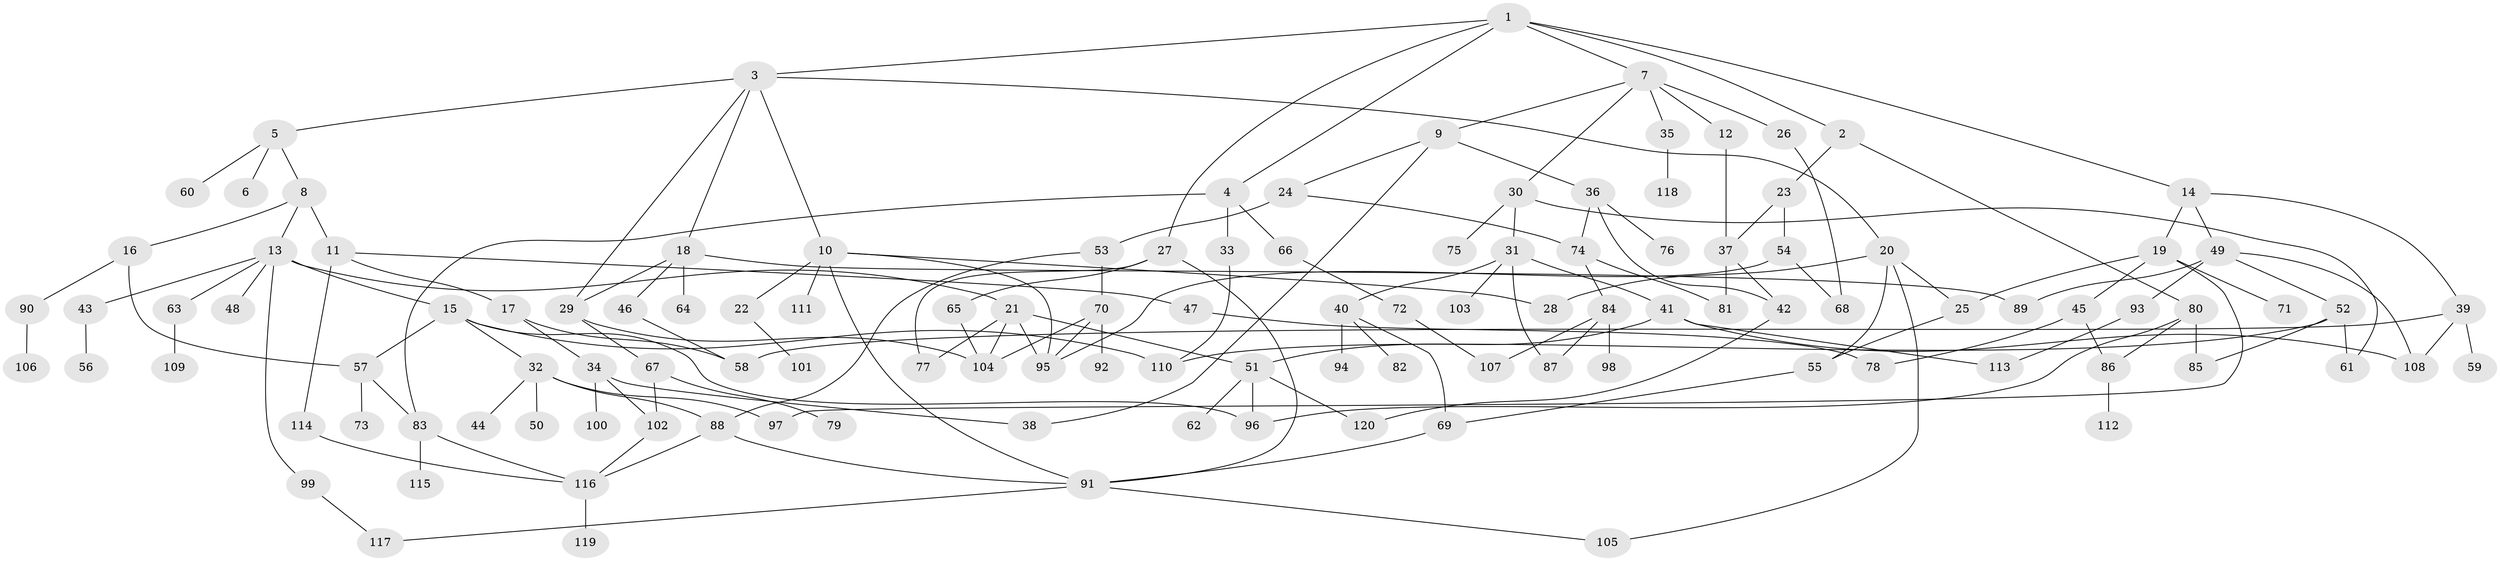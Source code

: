 // coarse degree distribution, {9: 0.020833333333333332, 7: 0.0625, 4: 0.20833333333333334, 2: 0.16666666666666666, 5: 0.1875, 6: 0.041666666666666664, 1: 0.125, 3: 0.1875}
// Generated by graph-tools (version 1.1) at 2025/36/03/04/25 23:36:10]
// undirected, 120 vertices, 168 edges
graph export_dot {
  node [color=gray90,style=filled];
  1;
  2;
  3;
  4;
  5;
  6;
  7;
  8;
  9;
  10;
  11;
  12;
  13;
  14;
  15;
  16;
  17;
  18;
  19;
  20;
  21;
  22;
  23;
  24;
  25;
  26;
  27;
  28;
  29;
  30;
  31;
  32;
  33;
  34;
  35;
  36;
  37;
  38;
  39;
  40;
  41;
  42;
  43;
  44;
  45;
  46;
  47;
  48;
  49;
  50;
  51;
  52;
  53;
  54;
  55;
  56;
  57;
  58;
  59;
  60;
  61;
  62;
  63;
  64;
  65;
  66;
  67;
  68;
  69;
  70;
  71;
  72;
  73;
  74;
  75;
  76;
  77;
  78;
  79;
  80;
  81;
  82;
  83;
  84;
  85;
  86;
  87;
  88;
  89;
  90;
  91;
  92;
  93;
  94;
  95;
  96;
  97;
  98;
  99;
  100;
  101;
  102;
  103;
  104;
  105;
  106;
  107;
  108;
  109;
  110;
  111;
  112;
  113;
  114;
  115;
  116;
  117;
  118;
  119;
  120;
  1 -- 2;
  1 -- 3;
  1 -- 4;
  1 -- 7;
  1 -- 14;
  1 -- 27;
  2 -- 23;
  2 -- 80;
  3 -- 5;
  3 -- 10;
  3 -- 18;
  3 -- 20;
  3 -- 29;
  4 -- 33;
  4 -- 66;
  4 -- 83;
  5 -- 6;
  5 -- 8;
  5 -- 60;
  7 -- 9;
  7 -- 12;
  7 -- 26;
  7 -- 30;
  7 -- 35;
  8 -- 11;
  8 -- 13;
  8 -- 16;
  9 -- 24;
  9 -- 36;
  9 -- 38;
  10 -- 22;
  10 -- 91;
  10 -- 95;
  10 -- 111;
  10 -- 28;
  11 -- 17;
  11 -- 47;
  11 -- 114;
  12 -- 37;
  13 -- 15;
  13 -- 21;
  13 -- 43;
  13 -- 48;
  13 -- 63;
  13 -- 99;
  14 -- 19;
  14 -- 39;
  14 -- 49;
  15 -- 32;
  15 -- 57;
  15 -- 110;
  15 -- 96;
  16 -- 90;
  16 -- 57;
  17 -- 34;
  17 -- 58;
  18 -- 46;
  18 -- 64;
  18 -- 89;
  18 -- 29;
  19 -- 25;
  19 -- 45;
  19 -- 71;
  19 -- 97;
  20 -- 28;
  20 -- 105;
  20 -- 25;
  20 -- 55;
  21 -- 51;
  21 -- 104;
  21 -- 95;
  21 -- 77;
  22 -- 101;
  23 -- 54;
  23 -- 37;
  24 -- 53;
  24 -- 74;
  25 -- 55;
  26 -- 68;
  27 -- 65;
  27 -- 77;
  27 -- 91;
  29 -- 67;
  29 -- 104;
  30 -- 31;
  30 -- 75;
  30 -- 61;
  31 -- 40;
  31 -- 41;
  31 -- 103;
  31 -- 87;
  32 -- 44;
  32 -- 50;
  32 -- 88;
  32 -- 97;
  33 -- 110;
  34 -- 100;
  34 -- 102;
  34 -- 38;
  35 -- 118;
  36 -- 42;
  36 -- 74;
  36 -- 76;
  37 -- 42;
  37 -- 81;
  39 -- 58;
  39 -- 59;
  39 -- 108;
  40 -- 69;
  40 -- 82;
  40 -- 94;
  41 -- 108;
  41 -- 113;
  41 -- 51;
  42 -- 120;
  43 -- 56;
  45 -- 78;
  45 -- 86;
  46 -- 58;
  47 -- 78;
  49 -- 52;
  49 -- 93;
  49 -- 108;
  49 -- 89;
  51 -- 62;
  51 -- 96;
  51 -- 120;
  52 -- 61;
  52 -- 85;
  52 -- 110;
  53 -- 70;
  53 -- 88;
  54 -- 68;
  54 -- 95;
  55 -- 69;
  57 -- 73;
  57 -- 83;
  63 -- 109;
  65 -- 104;
  66 -- 72;
  67 -- 79;
  67 -- 102;
  69 -- 91;
  70 -- 92;
  70 -- 95;
  70 -- 104;
  72 -- 107;
  74 -- 81;
  74 -- 84;
  80 -- 86;
  80 -- 85;
  80 -- 96;
  83 -- 115;
  83 -- 116;
  84 -- 87;
  84 -- 98;
  84 -- 107;
  86 -- 112;
  88 -- 116;
  88 -- 91;
  90 -- 106;
  91 -- 117;
  91 -- 105;
  93 -- 113;
  99 -- 117;
  102 -- 116;
  114 -- 116;
  116 -- 119;
}
